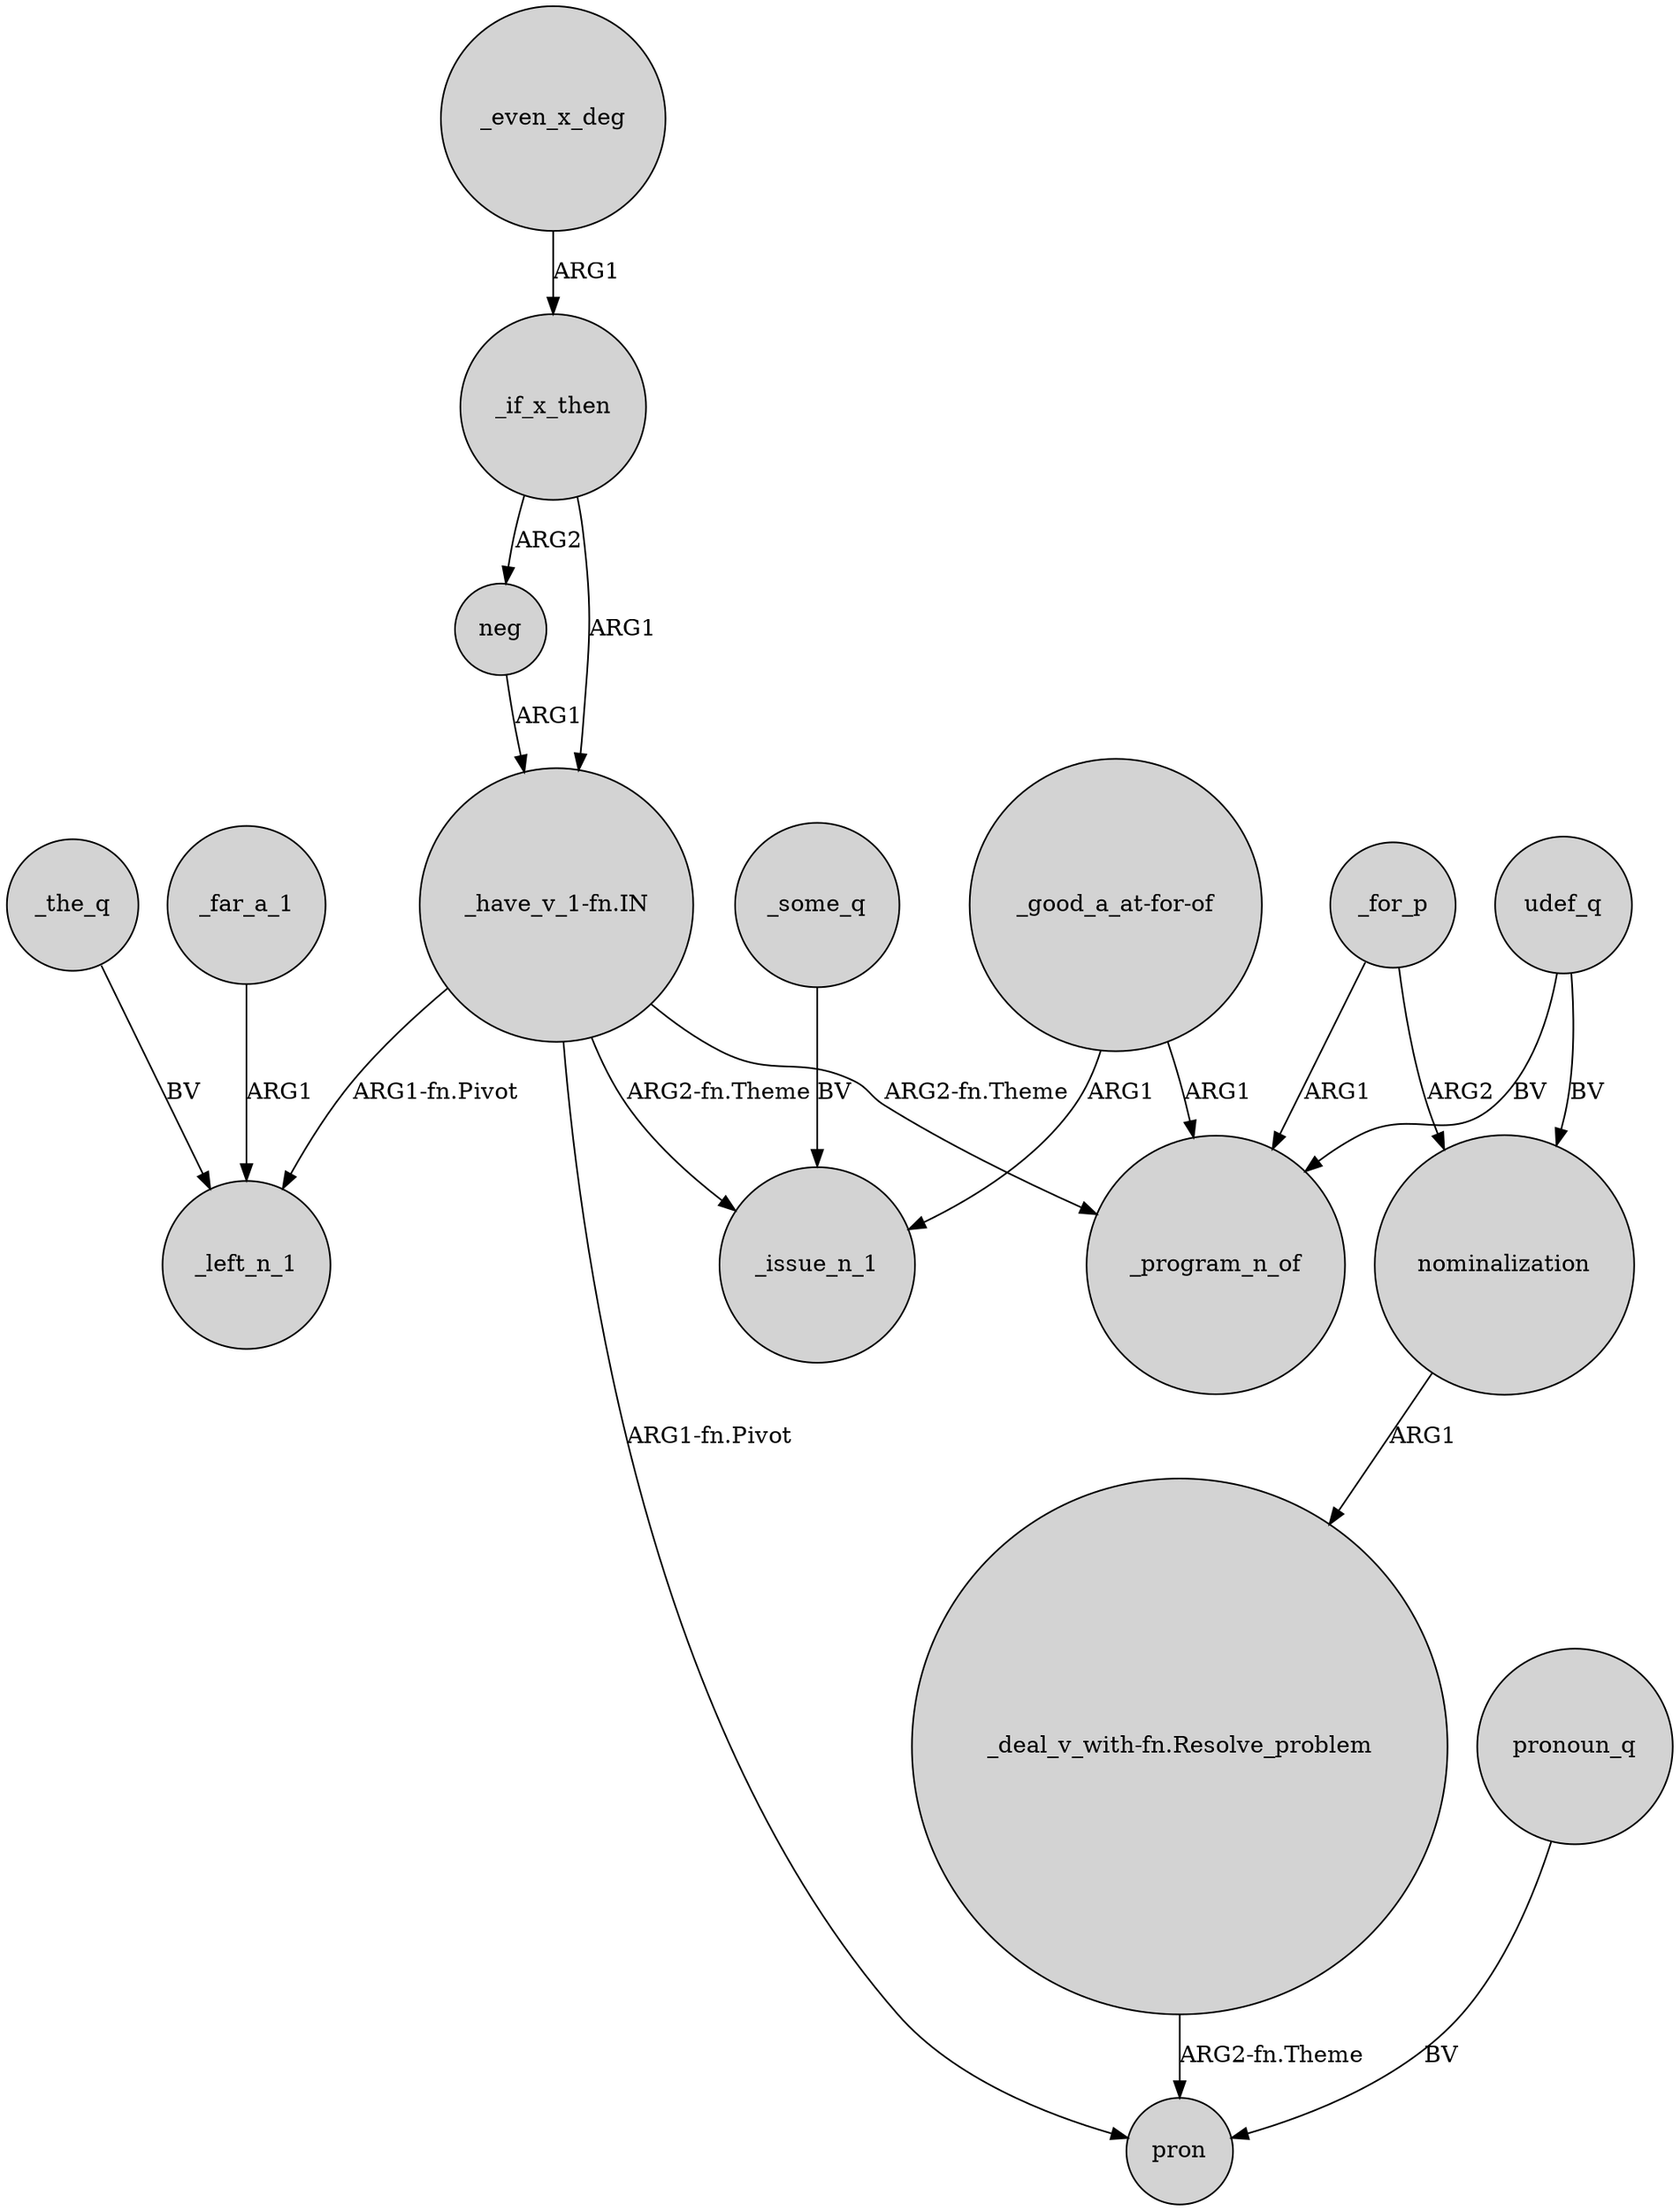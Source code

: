 digraph {
	node [shape=circle style=filled]
	_far_a_1 -> _left_n_1 [label=ARG1]
	neg -> "_have_v_1-fn.IN" [label=ARG1]
	"_good_a_at-for-of" -> _program_n_of [label=ARG1]
	nominalization -> "_deal_v_with-fn.Resolve_problem" [label=ARG1]
	_even_x_deg -> _if_x_then [label=ARG1]
	_for_p -> nominalization [label=ARG2]
	"_have_v_1-fn.IN" -> _left_n_1 [label="ARG1-fn.Pivot"]
	udef_q -> _program_n_of [label=BV]
	"_have_v_1-fn.IN" -> pron [label="ARG1-fn.Pivot"]
	_for_p -> _program_n_of [label=ARG1]
	_if_x_then -> neg [label=ARG2]
	"_have_v_1-fn.IN" -> _program_n_of [label="ARG2-fn.Theme"]
	_if_x_then -> "_have_v_1-fn.IN" [label=ARG1]
	pronoun_q -> pron [label=BV]
	_some_q -> _issue_n_1 [label=BV]
	"_have_v_1-fn.IN" -> _issue_n_1 [label="ARG2-fn.Theme"]
	udef_q -> nominalization [label=BV]
	_the_q -> _left_n_1 [label=BV]
	"_deal_v_with-fn.Resolve_problem" -> pron [label="ARG2-fn.Theme"]
	"_good_a_at-for-of" -> _issue_n_1 [label=ARG1]
}
